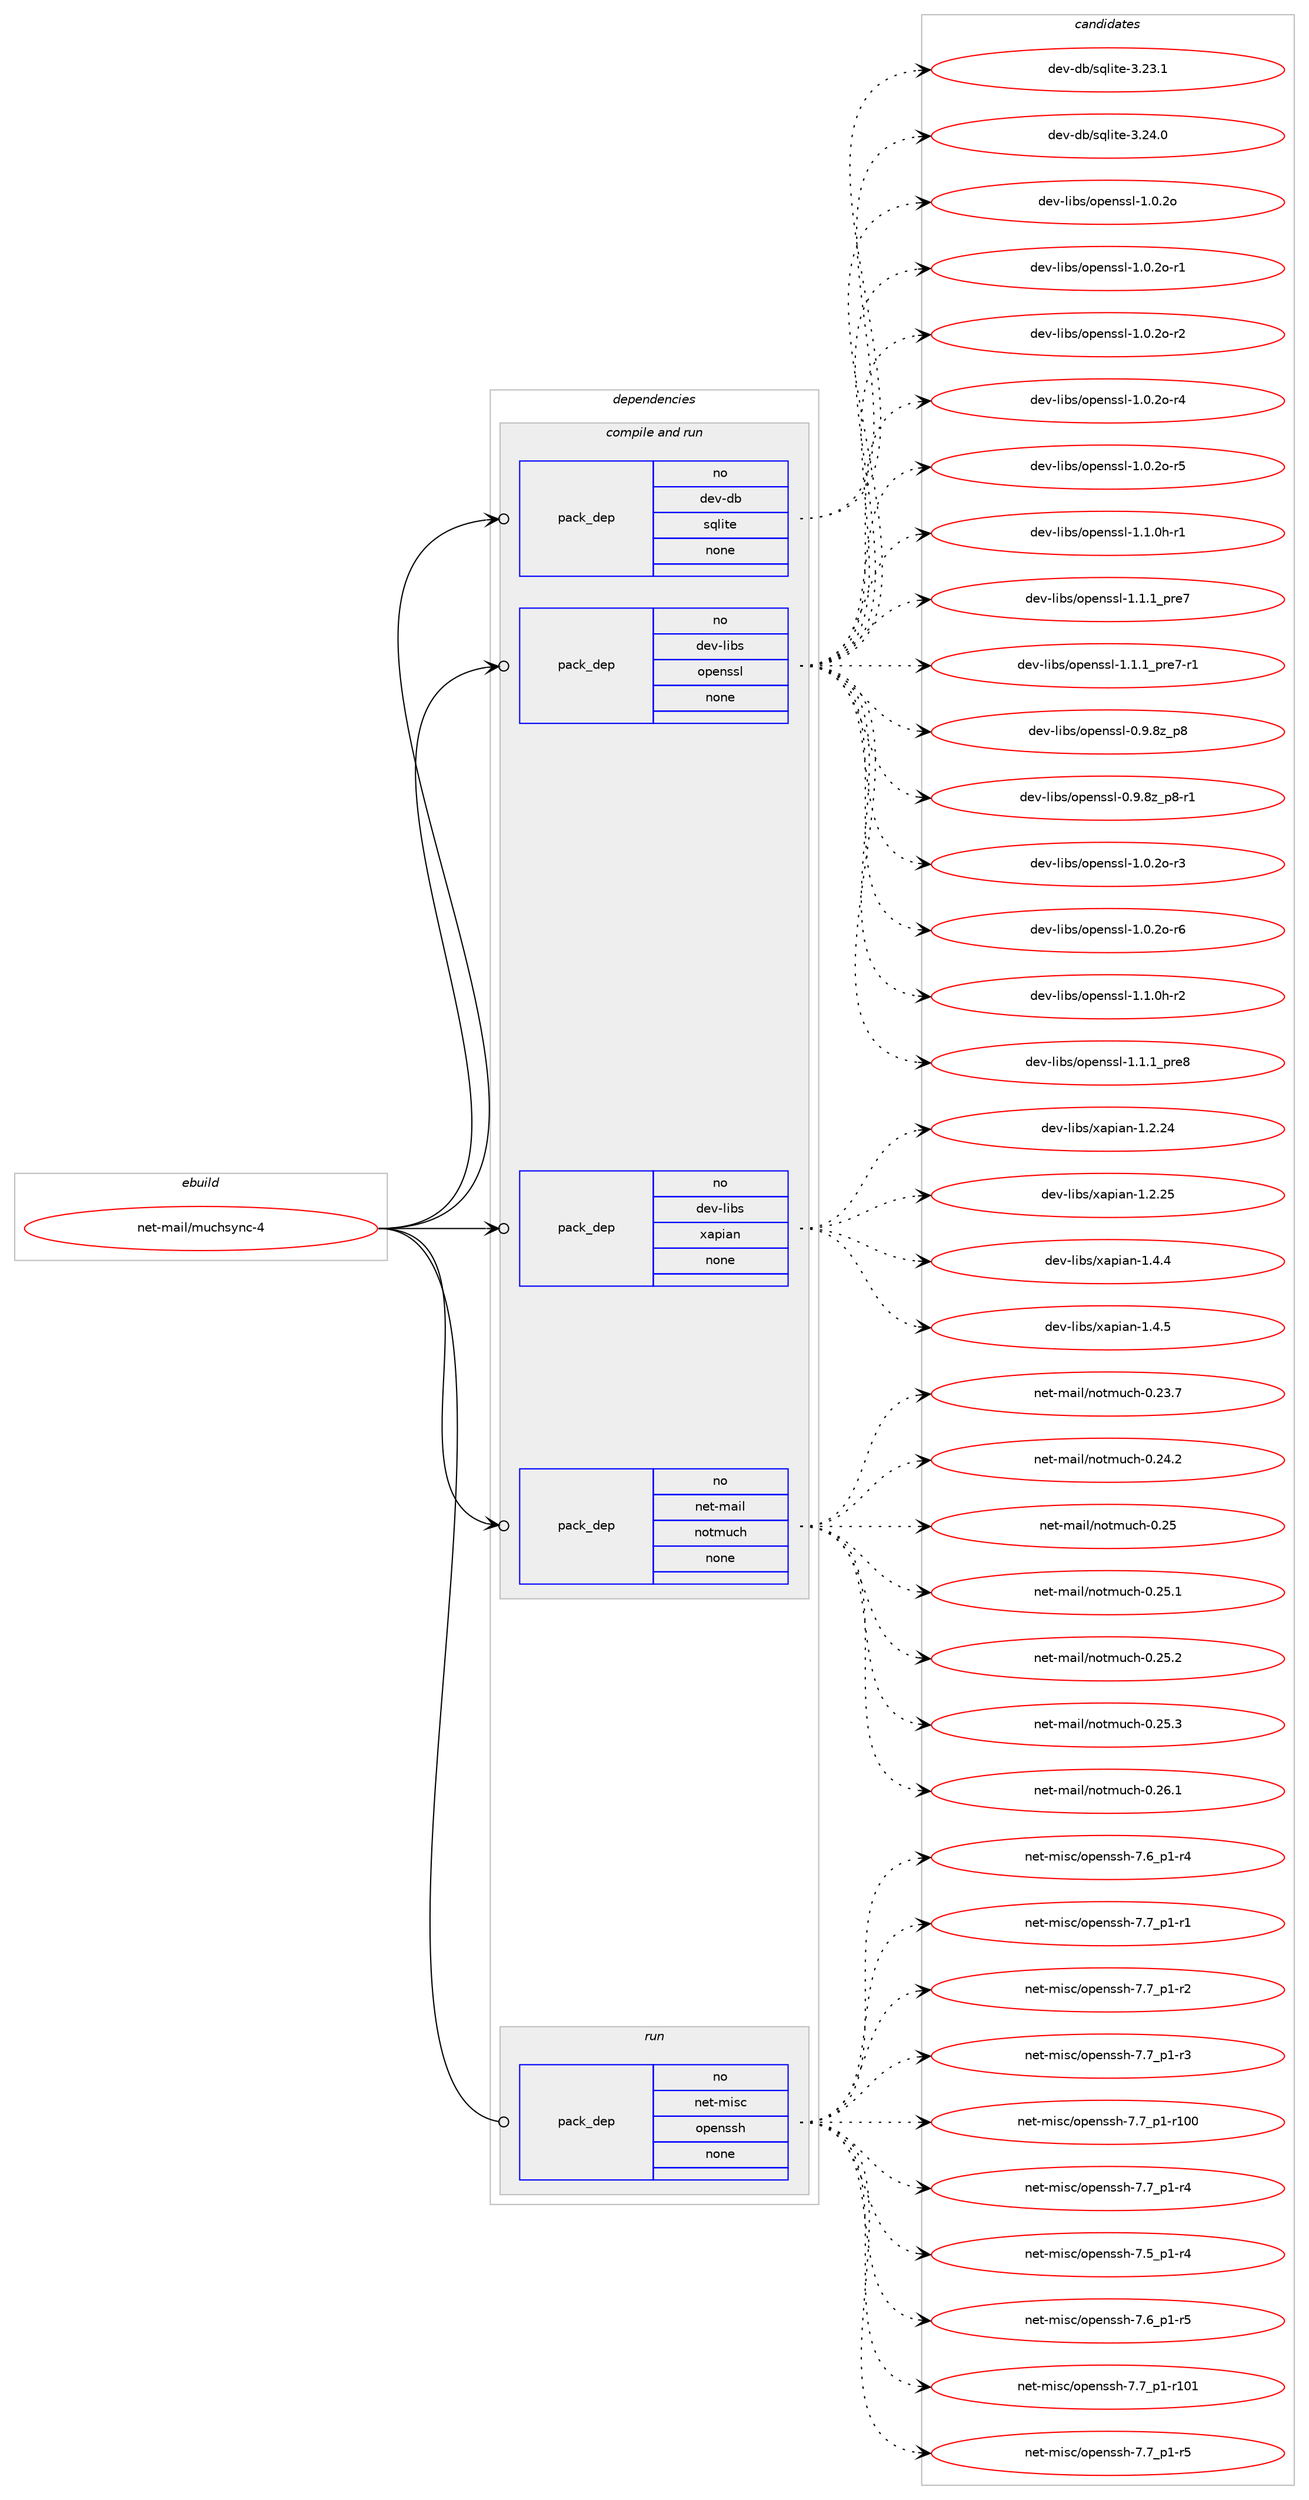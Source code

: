 digraph prolog {

# *************
# Graph options
# *************

newrank=true;
concentrate=true;
compound=true;
graph [rankdir=LR,fontname=Helvetica,fontsize=10,ranksep=1.5];#, ranksep=2.5, nodesep=0.2];
edge  [arrowhead=vee];
node  [fontname=Helvetica,fontsize=10];

# **********
# The ebuild
# **********

subgraph cluster_leftcol {
color=gray;
rank=same;
label=<<i>ebuild</i>>;
id [label="net-mail/muchsync-4", color=red, width=4, href="../net-mail/muchsync-4.svg"];
}

# ****************
# The dependencies
# ****************

subgraph cluster_midcol {
color=gray;
label=<<i>dependencies</i>>;
subgraph cluster_compile {
fillcolor="#eeeeee";
style=filled;
label=<<i>compile</i>>;
}
subgraph cluster_compileandrun {
fillcolor="#eeeeee";
style=filled;
label=<<i>compile and run</i>>;
subgraph pack189 {
dependency254 [label=<<TABLE BORDER="0" CELLBORDER="1" CELLSPACING="0" CELLPADDING="4" WIDTH="220"><TR><TD ROWSPAN="6" CELLPADDING="30">pack_dep</TD></TR><TR><TD WIDTH="110">no</TD></TR><TR><TD>dev-db</TD></TR><TR><TD>sqlite</TD></TR><TR><TD>none</TD></TR><TR><TD></TD></TR></TABLE>>, shape=none, color=blue];
}
id:e -> dependency254:w [weight=20,style="solid",arrowhead="odotvee"];
subgraph pack190 {
dependency255 [label=<<TABLE BORDER="0" CELLBORDER="1" CELLSPACING="0" CELLPADDING="4" WIDTH="220"><TR><TD ROWSPAN="6" CELLPADDING="30">pack_dep</TD></TR><TR><TD WIDTH="110">no</TD></TR><TR><TD>dev-libs</TD></TR><TR><TD>openssl</TD></TR><TR><TD>none</TD></TR><TR><TD></TD></TR></TABLE>>, shape=none, color=blue];
}
id:e -> dependency255:w [weight=20,style="solid",arrowhead="odotvee"];
subgraph pack191 {
dependency256 [label=<<TABLE BORDER="0" CELLBORDER="1" CELLSPACING="0" CELLPADDING="4" WIDTH="220"><TR><TD ROWSPAN="6" CELLPADDING="30">pack_dep</TD></TR><TR><TD WIDTH="110">no</TD></TR><TR><TD>dev-libs</TD></TR><TR><TD>xapian</TD></TR><TR><TD>none</TD></TR><TR><TD></TD></TR></TABLE>>, shape=none, color=blue];
}
id:e -> dependency256:w [weight=20,style="solid",arrowhead="odotvee"];
subgraph pack192 {
dependency257 [label=<<TABLE BORDER="0" CELLBORDER="1" CELLSPACING="0" CELLPADDING="4" WIDTH="220"><TR><TD ROWSPAN="6" CELLPADDING="30">pack_dep</TD></TR><TR><TD WIDTH="110">no</TD></TR><TR><TD>net-mail</TD></TR><TR><TD>notmuch</TD></TR><TR><TD>none</TD></TR><TR><TD></TD></TR></TABLE>>, shape=none, color=blue];
}
id:e -> dependency257:w [weight=20,style="solid",arrowhead="odotvee"];
}
subgraph cluster_run {
fillcolor="#eeeeee";
style=filled;
label=<<i>run</i>>;
subgraph pack193 {
dependency258 [label=<<TABLE BORDER="0" CELLBORDER="1" CELLSPACING="0" CELLPADDING="4" WIDTH="220"><TR><TD ROWSPAN="6" CELLPADDING="30">pack_dep</TD></TR><TR><TD WIDTH="110">no</TD></TR><TR><TD>net-misc</TD></TR><TR><TD>openssh</TD></TR><TR><TD>none</TD></TR><TR><TD></TD></TR></TABLE>>, shape=none, color=blue];
}
id:e -> dependency258:w [weight=20,style="solid",arrowhead="odot"];
}
}

# **************
# The candidates
# **************

subgraph cluster_choices {
rank=same;
color=gray;
label=<<i>candidates</i>>;

subgraph choice189 {
color=black;
nodesep=1;
choice10010111845100984711511310810511610145514650514649 [label="dev-db/sqlite-3.23.1", color=red, width=4,href="../dev-db/sqlite-3.23.1.svg"];
choice10010111845100984711511310810511610145514650524648 [label="dev-db/sqlite-3.24.0", color=red, width=4,href="../dev-db/sqlite-3.24.0.svg"];
dependency254:e -> choice10010111845100984711511310810511610145514650514649:w [style=dotted,weight="100"];
dependency254:e -> choice10010111845100984711511310810511610145514650524648:w [style=dotted,weight="100"];
}
subgraph choice190 {
color=black;
nodesep=1;
choice100101118451081059811547111112101110115115108454946484650111 [label="dev-libs/openssl-1.0.2o", color=red, width=4,href="../dev-libs/openssl-1.0.2o.svg"];
choice1001011184510810598115471111121011101151151084549464846501114511449 [label="dev-libs/openssl-1.0.2o-r1", color=red, width=4,href="../dev-libs/openssl-1.0.2o-r1.svg"];
choice1001011184510810598115471111121011101151151084549464846501114511450 [label="dev-libs/openssl-1.0.2o-r2", color=red, width=4,href="../dev-libs/openssl-1.0.2o-r2.svg"];
choice1001011184510810598115471111121011101151151084549464846501114511452 [label="dev-libs/openssl-1.0.2o-r4", color=red, width=4,href="../dev-libs/openssl-1.0.2o-r4.svg"];
choice1001011184510810598115471111121011101151151084549464846501114511453 [label="dev-libs/openssl-1.0.2o-r5", color=red, width=4,href="../dev-libs/openssl-1.0.2o-r5.svg"];
choice1001011184510810598115471111121011101151151084549464946481044511449 [label="dev-libs/openssl-1.1.0h-r1", color=red, width=4,href="../dev-libs/openssl-1.1.0h-r1.svg"];
choice1001011184510810598115471111121011101151151084549464946499511211410155 [label="dev-libs/openssl-1.1.1_pre7", color=red, width=4,href="../dev-libs/openssl-1.1.1_pre7.svg"];
choice10010111845108105981154711111210111011511510845494649464995112114101554511449 [label="dev-libs/openssl-1.1.1_pre7-r1", color=red, width=4,href="../dev-libs/openssl-1.1.1_pre7-r1.svg"];
choice1001011184510810598115471111121011101151151084548465746561229511256 [label="dev-libs/openssl-0.9.8z_p8", color=red, width=4,href="../dev-libs/openssl-0.9.8z_p8.svg"];
choice10010111845108105981154711111210111011511510845484657465612295112564511449 [label="dev-libs/openssl-0.9.8z_p8-r1", color=red, width=4,href="../dev-libs/openssl-0.9.8z_p8-r1.svg"];
choice1001011184510810598115471111121011101151151084549464846501114511451 [label="dev-libs/openssl-1.0.2o-r3", color=red, width=4,href="../dev-libs/openssl-1.0.2o-r3.svg"];
choice1001011184510810598115471111121011101151151084549464846501114511454 [label="dev-libs/openssl-1.0.2o-r6", color=red, width=4,href="../dev-libs/openssl-1.0.2o-r6.svg"];
choice1001011184510810598115471111121011101151151084549464946481044511450 [label="dev-libs/openssl-1.1.0h-r2", color=red, width=4,href="../dev-libs/openssl-1.1.0h-r2.svg"];
choice1001011184510810598115471111121011101151151084549464946499511211410156 [label="dev-libs/openssl-1.1.1_pre8", color=red, width=4,href="../dev-libs/openssl-1.1.1_pre8.svg"];
dependency255:e -> choice100101118451081059811547111112101110115115108454946484650111:w [style=dotted,weight="100"];
dependency255:e -> choice1001011184510810598115471111121011101151151084549464846501114511449:w [style=dotted,weight="100"];
dependency255:e -> choice1001011184510810598115471111121011101151151084549464846501114511450:w [style=dotted,weight="100"];
dependency255:e -> choice1001011184510810598115471111121011101151151084549464846501114511452:w [style=dotted,weight="100"];
dependency255:e -> choice1001011184510810598115471111121011101151151084549464846501114511453:w [style=dotted,weight="100"];
dependency255:e -> choice1001011184510810598115471111121011101151151084549464946481044511449:w [style=dotted,weight="100"];
dependency255:e -> choice1001011184510810598115471111121011101151151084549464946499511211410155:w [style=dotted,weight="100"];
dependency255:e -> choice10010111845108105981154711111210111011511510845494649464995112114101554511449:w [style=dotted,weight="100"];
dependency255:e -> choice1001011184510810598115471111121011101151151084548465746561229511256:w [style=dotted,weight="100"];
dependency255:e -> choice10010111845108105981154711111210111011511510845484657465612295112564511449:w [style=dotted,weight="100"];
dependency255:e -> choice1001011184510810598115471111121011101151151084549464846501114511451:w [style=dotted,weight="100"];
dependency255:e -> choice1001011184510810598115471111121011101151151084549464846501114511454:w [style=dotted,weight="100"];
dependency255:e -> choice1001011184510810598115471111121011101151151084549464946481044511450:w [style=dotted,weight="100"];
dependency255:e -> choice1001011184510810598115471111121011101151151084549464946499511211410156:w [style=dotted,weight="100"];
}
subgraph choice191 {
color=black;
nodesep=1;
choice100101118451081059811547120971121059711045494650465052 [label="dev-libs/xapian-1.2.24", color=red, width=4,href="../dev-libs/xapian-1.2.24.svg"];
choice100101118451081059811547120971121059711045494650465053 [label="dev-libs/xapian-1.2.25", color=red, width=4,href="../dev-libs/xapian-1.2.25.svg"];
choice1001011184510810598115471209711210597110454946524652 [label="dev-libs/xapian-1.4.4", color=red, width=4,href="../dev-libs/xapian-1.4.4.svg"];
choice1001011184510810598115471209711210597110454946524653 [label="dev-libs/xapian-1.4.5", color=red, width=4,href="../dev-libs/xapian-1.4.5.svg"];
dependency256:e -> choice100101118451081059811547120971121059711045494650465052:w [style=dotted,weight="100"];
dependency256:e -> choice100101118451081059811547120971121059711045494650465053:w [style=dotted,weight="100"];
dependency256:e -> choice1001011184510810598115471209711210597110454946524652:w [style=dotted,weight="100"];
dependency256:e -> choice1001011184510810598115471209711210597110454946524653:w [style=dotted,weight="100"];
}
subgraph choice192 {
color=black;
nodesep=1;
choice1101011164510997105108471101111161091179910445484650514655 [label="net-mail/notmuch-0.23.7", color=red, width=4,href="../net-mail/notmuch-0.23.7.svg"];
choice1101011164510997105108471101111161091179910445484650524650 [label="net-mail/notmuch-0.24.2", color=red, width=4,href="../net-mail/notmuch-0.24.2.svg"];
choice110101116451099710510847110111116109117991044548465053 [label="net-mail/notmuch-0.25", color=red, width=4,href="../net-mail/notmuch-0.25.svg"];
choice1101011164510997105108471101111161091179910445484650534649 [label="net-mail/notmuch-0.25.1", color=red, width=4,href="../net-mail/notmuch-0.25.1.svg"];
choice1101011164510997105108471101111161091179910445484650534650 [label="net-mail/notmuch-0.25.2", color=red, width=4,href="../net-mail/notmuch-0.25.2.svg"];
choice1101011164510997105108471101111161091179910445484650534651 [label="net-mail/notmuch-0.25.3", color=red, width=4,href="../net-mail/notmuch-0.25.3.svg"];
choice1101011164510997105108471101111161091179910445484650544649 [label="net-mail/notmuch-0.26.1", color=red, width=4,href="../net-mail/notmuch-0.26.1.svg"];
dependency257:e -> choice1101011164510997105108471101111161091179910445484650514655:w [style=dotted,weight="100"];
dependency257:e -> choice1101011164510997105108471101111161091179910445484650524650:w [style=dotted,weight="100"];
dependency257:e -> choice110101116451099710510847110111116109117991044548465053:w [style=dotted,weight="100"];
dependency257:e -> choice1101011164510997105108471101111161091179910445484650534649:w [style=dotted,weight="100"];
dependency257:e -> choice1101011164510997105108471101111161091179910445484650534650:w [style=dotted,weight="100"];
dependency257:e -> choice1101011164510997105108471101111161091179910445484650534651:w [style=dotted,weight="100"];
dependency257:e -> choice1101011164510997105108471101111161091179910445484650544649:w [style=dotted,weight="100"];
}
subgraph choice193 {
color=black;
nodesep=1;
choice1101011164510910511599471111121011101151151044555465495112494511452 [label="net-misc/openssh-7.6_p1-r4", color=red, width=4,href="../net-misc/openssh-7.6_p1-r4.svg"];
choice1101011164510910511599471111121011101151151044555465595112494511449 [label="net-misc/openssh-7.7_p1-r1", color=red, width=4,href="../net-misc/openssh-7.7_p1-r1.svg"];
choice1101011164510910511599471111121011101151151044555465595112494511450 [label="net-misc/openssh-7.7_p1-r2", color=red, width=4,href="../net-misc/openssh-7.7_p1-r2.svg"];
choice1101011164510910511599471111121011101151151044555465595112494511451 [label="net-misc/openssh-7.7_p1-r3", color=red, width=4,href="../net-misc/openssh-7.7_p1-r3.svg"];
choice11010111645109105115994711111210111011511510445554655951124945114494848 [label="net-misc/openssh-7.7_p1-r100", color=red, width=4,href="../net-misc/openssh-7.7_p1-r100.svg"];
choice1101011164510910511599471111121011101151151044555465595112494511452 [label="net-misc/openssh-7.7_p1-r4", color=red, width=4,href="../net-misc/openssh-7.7_p1-r4.svg"];
choice1101011164510910511599471111121011101151151044555465395112494511452 [label="net-misc/openssh-7.5_p1-r4", color=red, width=4,href="../net-misc/openssh-7.5_p1-r4.svg"];
choice1101011164510910511599471111121011101151151044555465495112494511453 [label="net-misc/openssh-7.6_p1-r5", color=red, width=4,href="../net-misc/openssh-7.6_p1-r5.svg"];
choice11010111645109105115994711111210111011511510445554655951124945114494849 [label="net-misc/openssh-7.7_p1-r101", color=red, width=4,href="../net-misc/openssh-7.7_p1-r101.svg"];
choice1101011164510910511599471111121011101151151044555465595112494511453 [label="net-misc/openssh-7.7_p1-r5", color=red, width=4,href="../net-misc/openssh-7.7_p1-r5.svg"];
dependency258:e -> choice1101011164510910511599471111121011101151151044555465495112494511452:w [style=dotted,weight="100"];
dependency258:e -> choice1101011164510910511599471111121011101151151044555465595112494511449:w [style=dotted,weight="100"];
dependency258:e -> choice1101011164510910511599471111121011101151151044555465595112494511450:w [style=dotted,weight="100"];
dependency258:e -> choice1101011164510910511599471111121011101151151044555465595112494511451:w [style=dotted,weight="100"];
dependency258:e -> choice11010111645109105115994711111210111011511510445554655951124945114494848:w [style=dotted,weight="100"];
dependency258:e -> choice1101011164510910511599471111121011101151151044555465595112494511452:w [style=dotted,weight="100"];
dependency258:e -> choice1101011164510910511599471111121011101151151044555465395112494511452:w [style=dotted,weight="100"];
dependency258:e -> choice1101011164510910511599471111121011101151151044555465495112494511453:w [style=dotted,weight="100"];
dependency258:e -> choice11010111645109105115994711111210111011511510445554655951124945114494849:w [style=dotted,weight="100"];
dependency258:e -> choice1101011164510910511599471111121011101151151044555465595112494511453:w [style=dotted,weight="100"];
}
}

}
